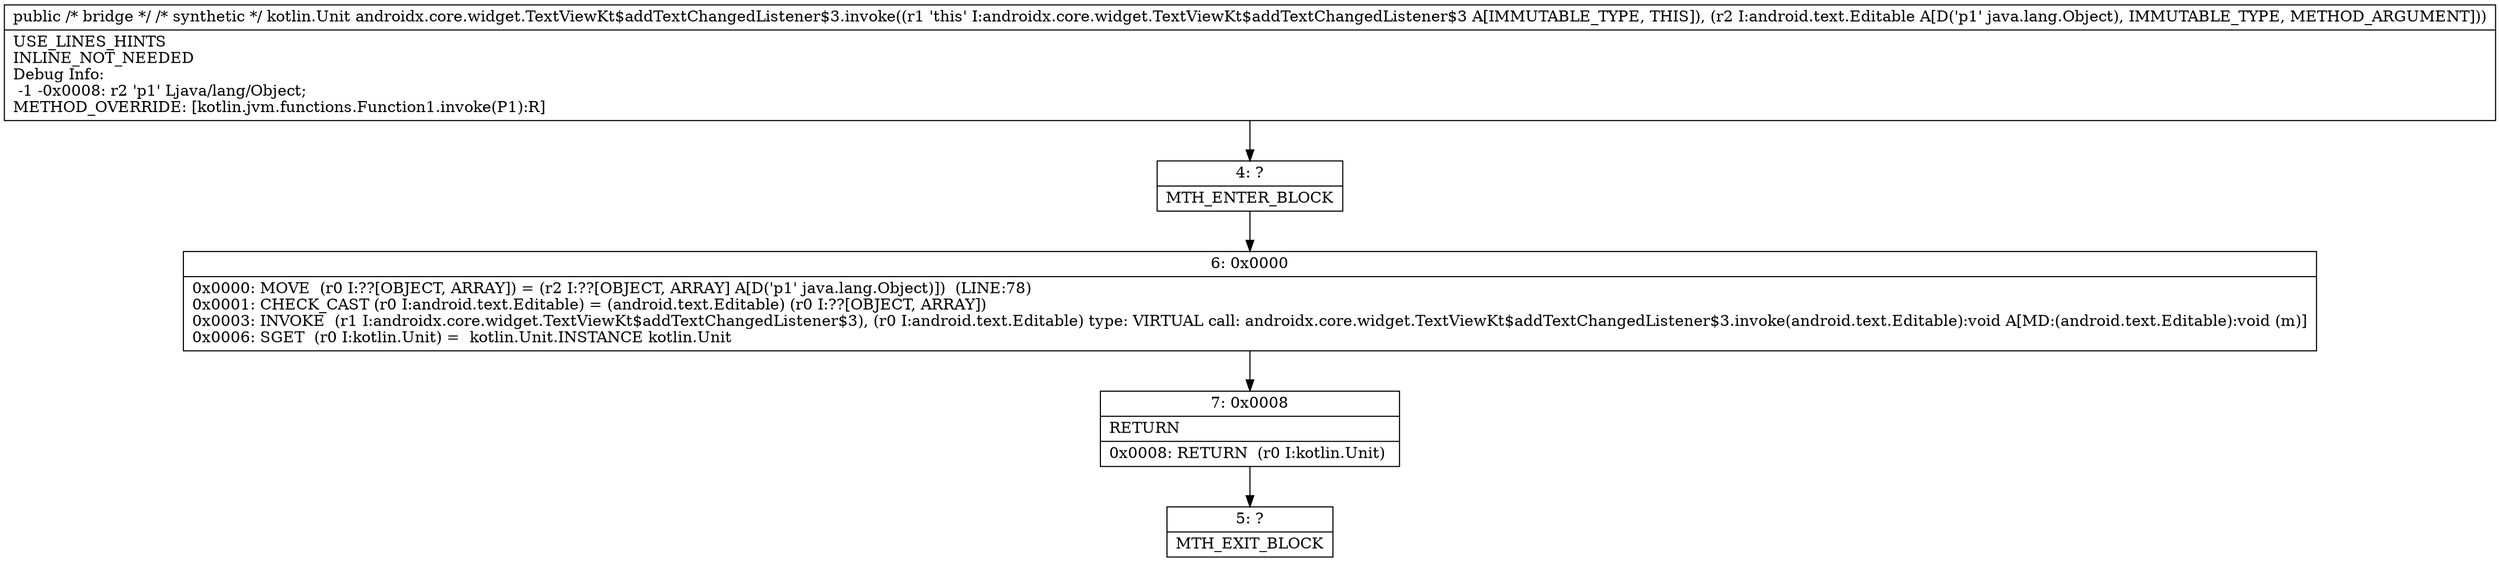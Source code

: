 digraph "CFG forandroidx.core.widget.TextViewKt$addTextChangedListener$3.invoke(Ljava\/lang\/Object;)Ljava\/lang\/Object;" {
Node_4 [shape=record,label="{4\:\ ?|MTH_ENTER_BLOCK\l}"];
Node_6 [shape=record,label="{6\:\ 0x0000|0x0000: MOVE  (r0 I:??[OBJECT, ARRAY]) = (r2 I:??[OBJECT, ARRAY] A[D('p1' java.lang.Object)])  (LINE:78)\l0x0001: CHECK_CAST (r0 I:android.text.Editable) = (android.text.Editable) (r0 I:??[OBJECT, ARRAY]) \l0x0003: INVOKE  (r1 I:androidx.core.widget.TextViewKt$addTextChangedListener$3), (r0 I:android.text.Editable) type: VIRTUAL call: androidx.core.widget.TextViewKt$addTextChangedListener$3.invoke(android.text.Editable):void A[MD:(android.text.Editable):void (m)]\l0x0006: SGET  (r0 I:kotlin.Unit) =  kotlin.Unit.INSTANCE kotlin.Unit \l}"];
Node_7 [shape=record,label="{7\:\ 0x0008|RETURN\l|0x0008: RETURN  (r0 I:kotlin.Unit) \l}"];
Node_5 [shape=record,label="{5\:\ ?|MTH_EXIT_BLOCK\l}"];
MethodNode[shape=record,label="{public \/* bridge *\/ \/* synthetic *\/ kotlin.Unit androidx.core.widget.TextViewKt$addTextChangedListener$3.invoke((r1 'this' I:androidx.core.widget.TextViewKt$addTextChangedListener$3 A[IMMUTABLE_TYPE, THIS]), (r2 I:android.text.Editable A[D('p1' java.lang.Object), IMMUTABLE_TYPE, METHOD_ARGUMENT]))  | USE_LINES_HINTS\lINLINE_NOT_NEEDED\lDebug Info:\l  \-1 \-0x0008: r2 'p1' Ljava\/lang\/Object;\lMETHOD_OVERRIDE: [kotlin.jvm.functions.Function1.invoke(P1):R]\l}"];
MethodNode -> Node_4;Node_4 -> Node_6;
Node_6 -> Node_7;
Node_7 -> Node_5;
}

